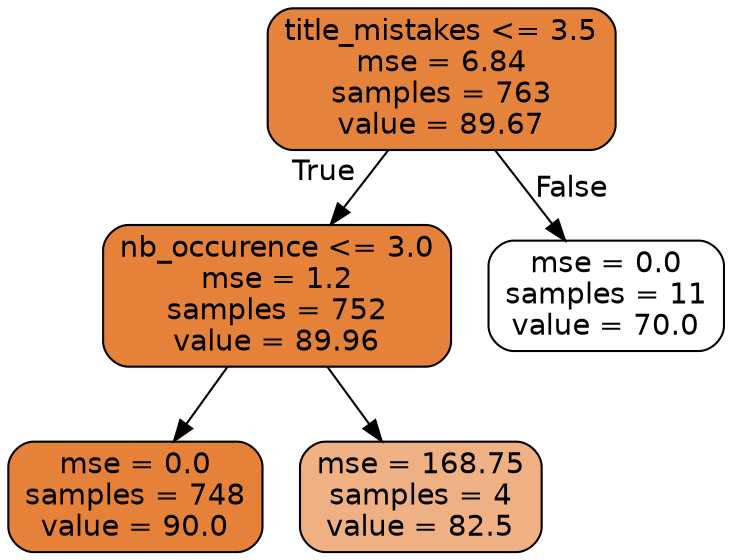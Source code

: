 digraph Tree {
node [shape=box, style="filled, rounded", color="black", fontname=helvetica] ;
edge [fontname=helvetica] ;
0 [label="title_mistakes <= 3.5\nmse = 6.84\nsamples = 763\nvalue = 89.67", fillcolor="#e5833c"] ;
1 [label="nb_occurence <= 3.0\nmse = 1.2\nsamples = 752\nvalue = 89.96", fillcolor="#e58139"] ;
0 -> 1 [labeldistance=2.5, labelangle=45, headlabel="True"] ;
2 [label="mse = 0.0\nsamples = 748\nvalue = 90.0", fillcolor="#e58139"] ;
1 -> 2 ;
3 [label="mse = 168.75\nsamples = 4\nvalue = 82.5", fillcolor="#efb083"] ;
1 -> 3 ;
4 [label="mse = 0.0\nsamples = 11\nvalue = 70.0", fillcolor="#ffffff"] ;
0 -> 4 [labeldistance=2.5, labelangle=-45, headlabel="False"] ;
}